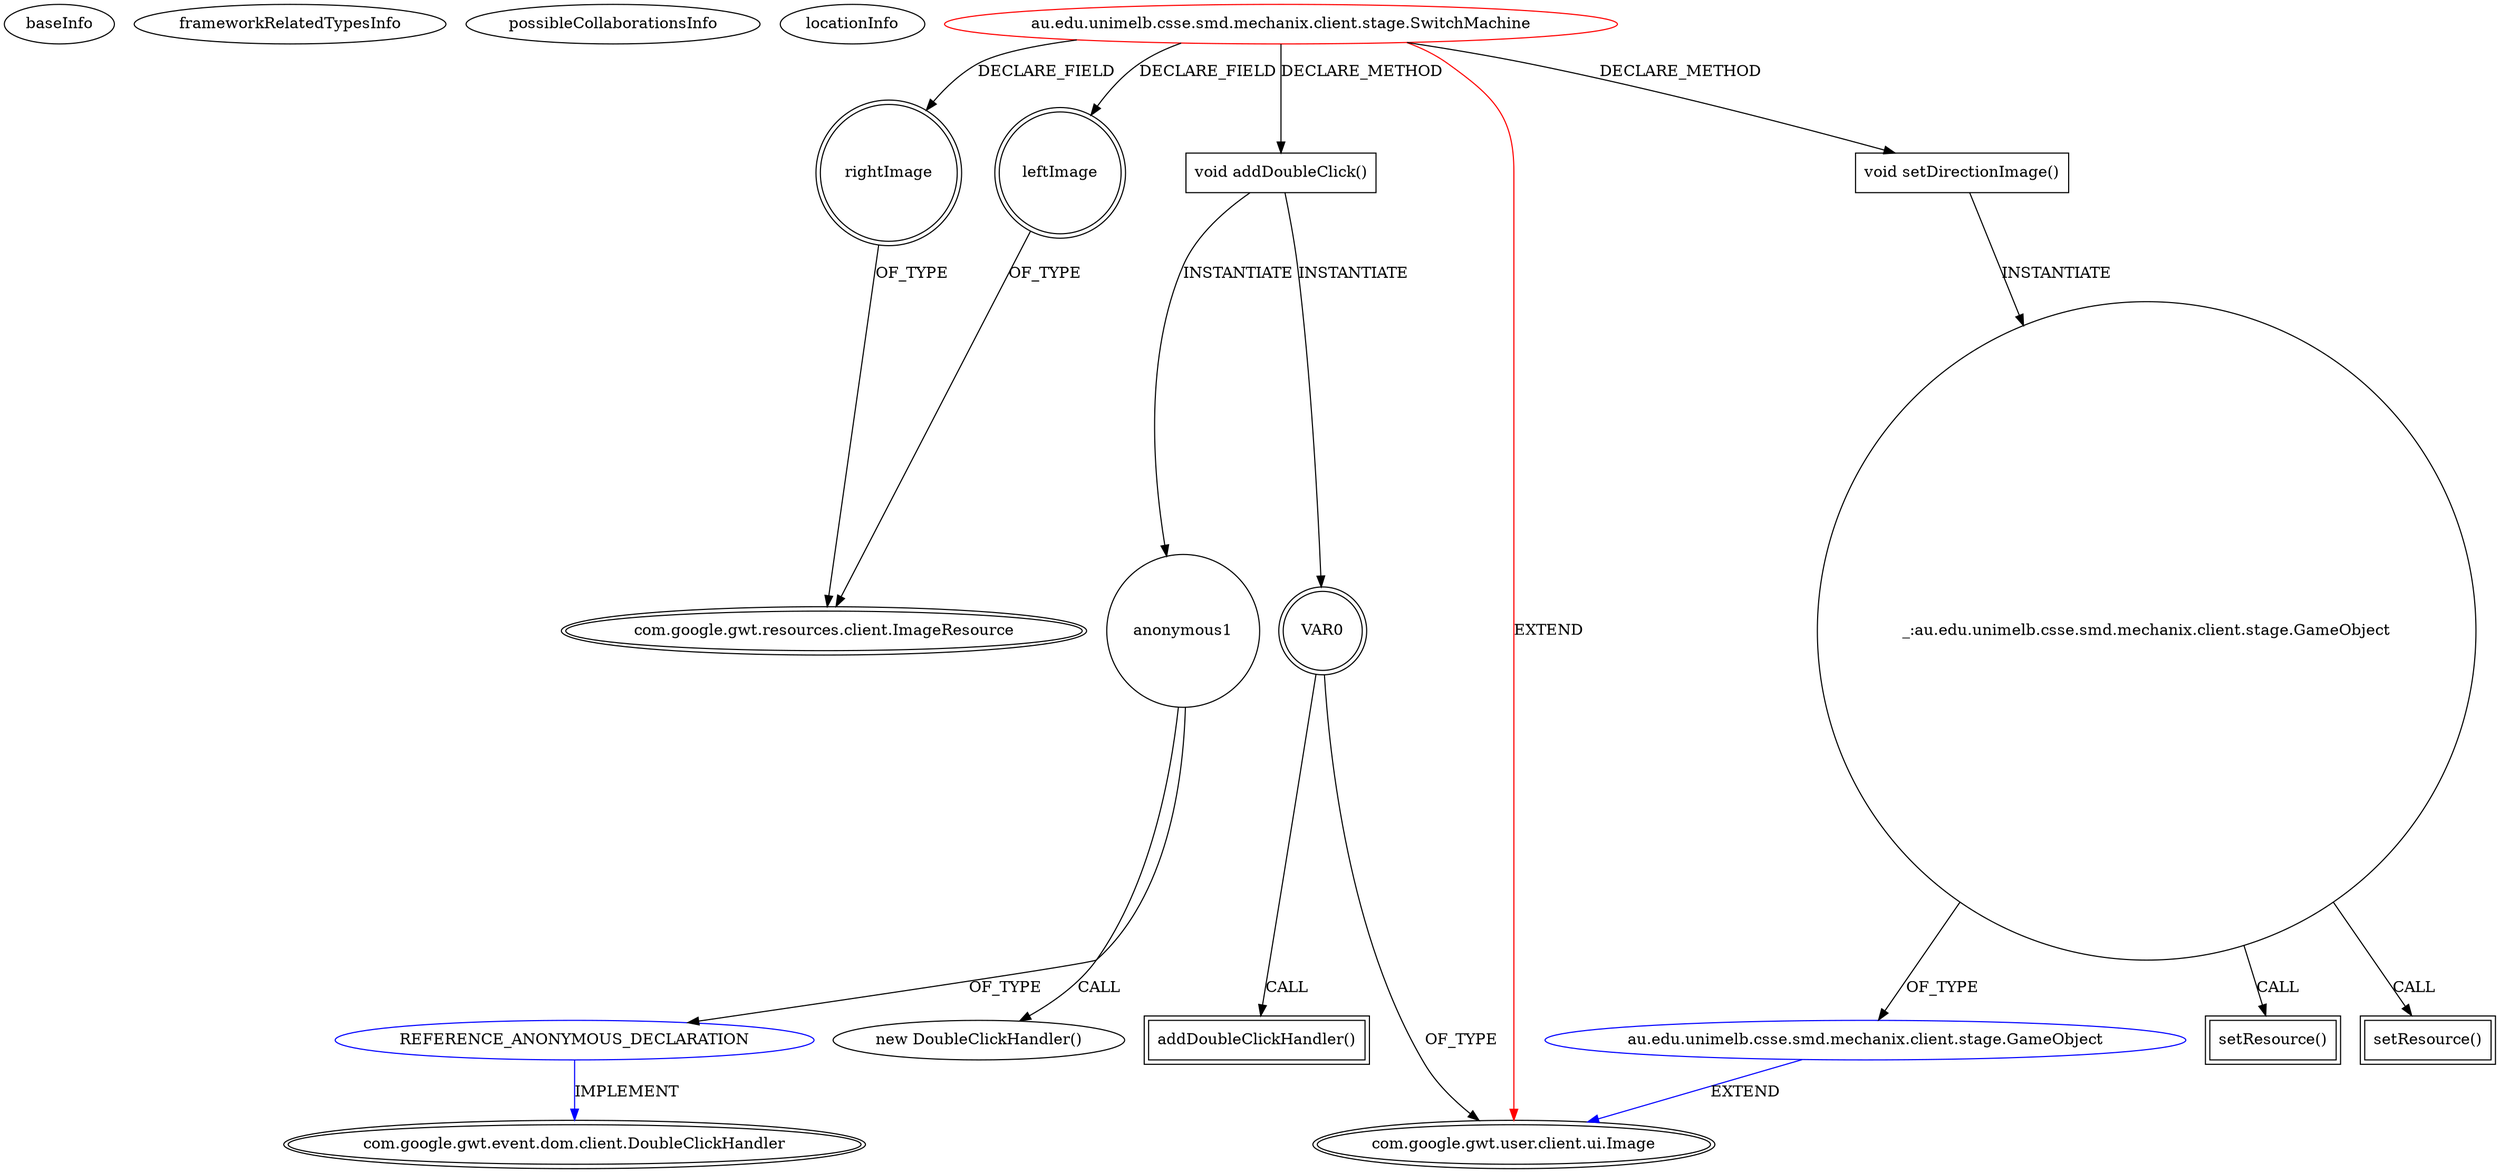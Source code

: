 digraph {
baseInfo[graphId=714,category="extension_graph",isAnonymous=false,possibleRelation=true]
frameworkRelatedTypesInfo[0="com.google.gwt.user.client.ui.Image"]
possibleCollaborationsInfo[0="714~CLIENT_METHOD_DECLARATION-METHOD_CALL-~com.google.gwt.user.client.ui.Image ~com.google.gwt.user.client.ui.Image ~false~false",1="714~CLIENT_METHOD_DECLARATION-INSTANTIATION-~com.google.gwt.user.client.ui.Image ~com.google.gwt.event.dom.client.DoubleClickHandler ~false~true"]
locationInfo[projectName="aramk-mechanix",filePath="/aramk-mechanix/mechanix-master/src/au/edu/unimelb/csse/smd/mechanix/client/stage/SwitchMachine.java",contextSignature="SwitchMachine",graphId="714"]
0[label="au.edu.unimelb.csse.smd.mechanix.client.stage.SwitchMachine",vertexType="ROOT_CLIENT_CLASS_DECLARATION",isFrameworkType=false,color=red]
1[label="com.google.gwt.user.client.ui.Image",vertexType="FRAMEWORK_CLASS_TYPE",isFrameworkType=true,peripheries=2]
2[label="leftImage",vertexType="FIELD_DECLARATION",isFrameworkType=true,peripheries=2,shape=circle]
3[label="com.google.gwt.resources.client.ImageResource",vertexType="FRAMEWORK_INTERFACE_TYPE",isFrameworkType=true,peripheries=2]
4[label="rightImage",vertexType="FIELD_DECLARATION",isFrameworkType=true,peripheries=2,shape=circle]
6[label="void addDoubleClick()",vertexType="CLIENT_METHOD_DECLARATION",isFrameworkType=false,shape=box]
7[label="VAR0",vertexType="VARIABLE_EXPRESION",isFrameworkType=true,peripheries=2,shape=circle]
8[label="addDoubleClickHandler()",vertexType="INSIDE_CALL",isFrameworkType=true,peripheries=2,shape=box]
11[label="anonymous1",vertexType="VARIABLE_EXPRESION",isFrameworkType=false,shape=circle]
12[label="REFERENCE_ANONYMOUS_DECLARATION",vertexType="REFERENCE_ANONYMOUS_DECLARATION",isFrameworkType=false,color=blue]
13[label="com.google.gwt.event.dom.client.DoubleClickHandler",vertexType="FRAMEWORK_INTERFACE_TYPE",isFrameworkType=true,peripheries=2]
10[label="new DoubleClickHandler()",vertexType="CONSTRUCTOR_CALL",isFrameworkType=false]
14[label="void setDirectionImage()",vertexType="CLIENT_METHOD_DECLARATION",isFrameworkType=false,shape=box]
15[label="_:au.edu.unimelb.csse.smd.mechanix.client.stage.GameObject",vertexType="VARIABLE_EXPRESION",isFrameworkType=false,shape=circle]
17[label="au.edu.unimelb.csse.smd.mechanix.client.stage.GameObject",vertexType="REFERENCE_CLIENT_CLASS_DECLARATION",isFrameworkType=false,color=blue]
16[label="setResource()",vertexType="INSIDE_CALL",isFrameworkType=true,peripheries=2,shape=box]
20[label="setResource()",vertexType="INSIDE_CALL",isFrameworkType=true,peripheries=2,shape=box]
0->1[label="EXTEND",color=red]
0->2[label="DECLARE_FIELD"]
2->3[label="OF_TYPE"]
0->4[label="DECLARE_FIELD"]
4->3[label="OF_TYPE"]
0->6[label="DECLARE_METHOD"]
6->7[label="INSTANTIATE"]
7->1[label="OF_TYPE"]
7->8[label="CALL"]
6->11[label="INSTANTIATE"]
12->13[label="IMPLEMENT",color=blue]
11->12[label="OF_TYPE"]
11->10[label="CALL"]
0->14[label="DECLARE_METHOD"]
14->15[label="INSTANTIATE"]
17->1[label="EXTEND",color=blue]
15->17[label="OF_TYPE"]
15->16[label="CALL"]
15->20[label="CALL"]
}
